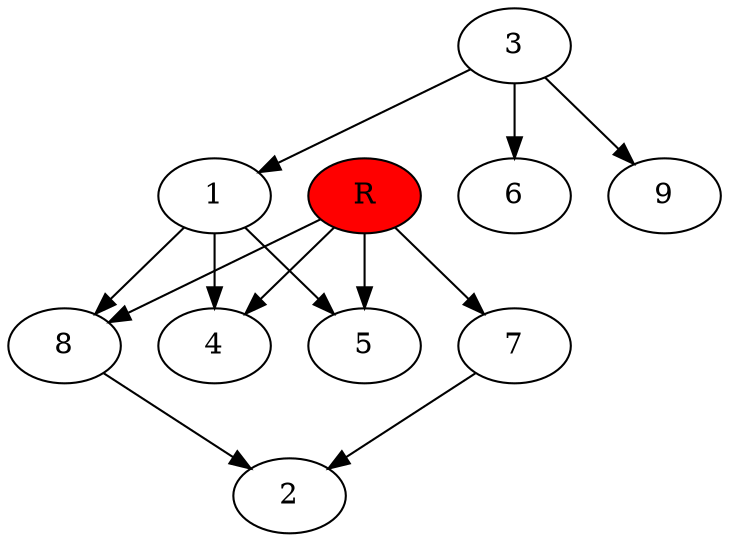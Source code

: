 digraph prb18187 {
	1
	2
	3
	4
	5
	6
	7
	8
	R [fillcolor="#ff0000" style=filled]
	1 -> 4
	1 -> 5
	1 -> 8
	3 -> 1
	3 -> 6
	3 -> 9
	7 -> 2
	8 -> 2
	R -> 4
	R -> 5
	R -> 7
	R -> 8
}
